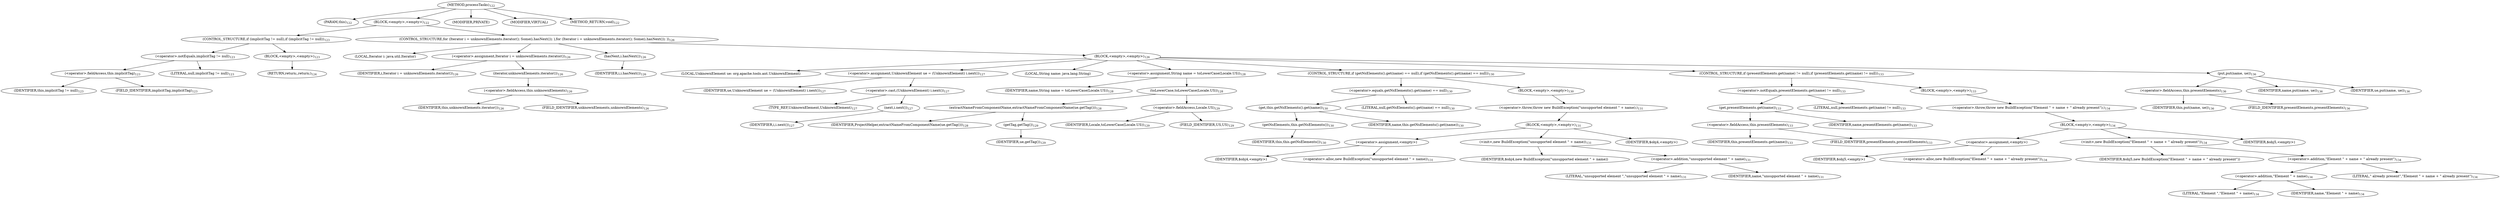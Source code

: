 digraph "processTasks" {  
"226" [label = <(METHOD,processTasks)<SUB>122</SUB>> ]
"6" [label = <(PARAM,this)<SUB>122</SUB>> ]
"227" [label = <(BLOCK,&lt;empty&gt;,&lt;empty&gt;)<SUB>122</SUB>> ]
"228" [label = <(CONTROL_STRUCTURE,if (implicitTag != null),if (implicitTag != null))<SUB>123</SUB>> ]
"229" [label = <(&lt;operator&gt;.notEquals,implicitTag != null)<SUB>123</SUB>> ]
"230" [label = <(&lt;operator&gt;.fieldAccess,this.implicitTag)<SUB>123</SUB>> ]
"231" [label = <(IDENTIFIER,this,implicitTag != null)<SUB>123</SUB>> ]
"232" [label = <(FIELD_IDENTIFIER,implicitTag,implicitTag)<SUB>123</SUB>> ]
"233" [label = <(LITERAL,null,implicitTag != null)<SUB>123</SUB>> ]
"234" [label = <(BLOCK,&lt;empty&gt;,&lt;empty&gt;)<SUB>123</SUB>> ]
"235" [label = <(RETURN,return;,return;)<SUB>124</SUB>> ]
"236" [label = <(CONTROL_STRUCTURE,for (Iterator i = unknownElements.iterator(); Some(i.hasNext()); ),for (Iterator i = unknownElements.iterator(); Some(i.hasNext()); ))<SUB>126</SUB>> ]
"237" [label = <(LOCAL,Iterator i: java.util.Iterator)> ]
"238" [label = <(&lt;operator&gt;.assignment,Iterator i = unknownElements.iterator())<SUB>126</SUB>> ]
"239" [label = <(IDENTIFIER,i,Iterator i = unknownElements.iterator())<SUB>126</SUB>> ]
"240" [label = <(iterator,unknownElements.iterator())<SUB>126</SUB>> ]
"241" [label = <(&lt;operator&gt;.fieldAccess,this.unknownElements)<SUB>126</SUB>> ]
"242" [label = <(IDENTIFIER,this,unknownElements.iterator())<SUB>126</SUB>> ]
"243" [label = <(FIELD_IDENTIFIER,unknownElements,unknownElements)<SUB>126</SUB>> ]
"244" [label = <(hasNext,i.hasNext())<SUB>126</SUB>> ]
"245" [label = <(IDENTIFIER,i,i.hasNext())<SUB>126</SUB>> ]
"246" [label = <(BLOCK,&lt;empty&gt;,&lt;empty&gt;)<SUB>126</SUB>> ]
"247" [label = <(LOCAL,UnknownElement ue: org.apache.tools.ant.UnknownElement)> ]
"248" [label = <(&lt;operator&gt;.assignment,UnknownElement ue = (UnknownElement) i.next())<SUB>127</SUB>> ]
"249" [label = <(IDENTIFIER,ue,UnknownElement ue = (UnknownElement) i.next())<SUB>127</SUB>> ]
"250" [label = <(&lt;operator&gt;.cast,(UnknownElement) i.next())<SUB>127</SUB>> ]
"251" [label = <(TYPE_REF,UnknownElement,UnknownElement)<SUB>127</SUB>> ]
"252" [label = <(next,i.next())<SUB>127</SUB>> ]
"253" [label = <(IDENTIFIER,i,i.next())<SUB>127</SUB>> ]
"254" [label = <(LOCAL,String name: java.lang.String)> ]
"255" [label = <(&lt;operator&gt;.assignment,String name = toLowerCase(Locale.US))<SUB>128</SUB>> ]
"256" [label = <(IDENTIFIER,name,String name = toLowerCase(Locale.US))<SUB>128</SUB>> ]
"257" [label = <(toLowerCase,toLowerCase(Locale.US))<SUB>128</SUB>> ]
"258" [label = <(extractNameFromComponentName,extractNameFromComponentName(ue.getTag()))<SUB>128</SUB>> ]
"259" [label = <(IDENTIFIER,ProjectHelper,extractNameFromComponentName(ue.getTag()))<SUB>128</SUB>> ]
"260" [label = <(getTag,getTag())<SUB>129</SUB>> ]
"261" [label = <(IDENTIFIER,ue,getTag())<SUB>129</SUB>> ]
"262" [label = <(&lt;operator&gt;.fieldAccess,Locale.US)<SUB>129</SUB>> ]
"263" [label = <(IDENTIFIER,Locale,toLowerCase(Locale.US))<SUB>129</SUB>> ]
"264" [label = <(FIELD_IDENTIFIER,US,US)<SUB>129</SUB>> ]
"265" [label = <(CONTROL_STRUCTURE,if (getNsElements().get(name) == null),if (getNsElements().get(name) == null))<SUB>130</SUB>> ]
"266" [label = <(&lt;operator&gt;.equals,getNsElements().get(name) == null)<SUB>130</SUB>> ]
"267" [label = <(get,this.getNsElements().get(name))<SUB>130</SUB>> ]
"268" [label = <(getNsElements,this.getNsElements())<SUB>130</SUB>> ]
"5" [label = <(IDENTIFIER,this,this.getNsElements())<SUB>130</SUB>> ]
"269" [label = <(IDENTIFIER,name,this.getNsElements().get(name))<SUB>130</SUB>> ]
"270" [label = <(LITERAL,null,getNsElements().get(name) == null)<SUB>130</SUB>> ]
"271" [label = <(BLOCK,&lt;empty&gt;,&lt;empty&gt;)<SUB>130</SUB>> ]
"272" [label = <(&lt;operator&gt;.throw,throw new BuildException(&quot;unsupported element &quot; + name);)<SUB>131</SUB>> ]
"273" [label = <(BLOCK,&lt;empty&gt;,&lt;empty&gt;)<SUB>131</SUB>> ]
"274" [label = <(&lt;operator&gt;.assignment,&lt;empty&gt;)> ]
"275" [label = <(IDENTIFIER,$obj4,&lt;empty&gt;)> ]
"276" [label = <(&lt;operator&gt;.alloc,new BuildException(&quot;unsupported element &quot; + name))<SUB>131</SUB>> ]
"277" [label = <(&lt;init&gt;,new BuildException(&quot;unsupported element &quot; + name))<SUB>131</SUB>> ]
"278" [label = <(IDENTIFIER,$obj4,new BuildException(&quot;unsupported element &quot; + name))> ]
"279" [label = <(&lt;operator&gt;.addition,&quot;unsupported element &quot; + name)<SUB>131</SUB>> ]
"280" [label = <(LITERAL,&quot;unsupported element &quot;,&quot;unsupported element &quot; + name)<SUB>131</SUB>> ]
"281" [label = <(IDENTIFIER,name,&quot;unsupported element &quot; + name)<SUB>131</SUB>> ]
"282" [label = <(IDENTIFIER,$obj4,&lt;empty&gt;)> ]
"283" [label = <(CONTROL_STRUCTURE,if (presentElements.get(name) != null),if (presentElements.get(name) != null))<SUB>133</SUB>> ]
"284" [label = <(&lt;operator&gt;.notEquals,presentElements.get(name) != null)<SUB>133</SUB>> ]
"285" [label = <(get,presentElements.get(name))<SUB>133</SUB>> ]
"286" [label = <(&lt;operator&gt;.fieldAccess,this.presentElements)<SUB>133</SUB>> ]
"287" [label = <(IDENTIFIER,this,presentElements.get(name))<SUB>133</SUB>> ]
"288" [label = <(FIELD_IDENTIFIER,presentElements,presentElements)<SUB>133</SUB>> ]
"289" [label = <(IDENTIFIER,name,presentElements.get(name))<SUB>133</SUB>> ]
"290" [label = <(LITERAL,null,presentElements.get(name) != null)<SUB>133</SUB>> ]
"291" [label = <(BLOCK,&lt;empty&gt;,&lt;empty&gt;)<SUB>133</SUB>> ]
"292" [label = <(&lt;operator&gt;.throw,throw new BuildException(&quot;Element &quot; + name + &quot; already present&quot;);)<SUB>134</SUB>> ]
"293" [label = <(BLOCK,&lt;empty&gt;,&lt;empty&gt;)<SUB>134</SUB>> ]
"294" [label = <(&lt;operator&gt;.assignment,&lt;empty&gt;)> ]
"295" [label = <(IDENTIFIER,$obj5,&lt;empty&gt;)> ]
"296" [label = <(&lt;operator&gt;.alloc,new BuildException(&quot;Element &quot; + name + &quot; already present&quot;))<SUB>134</SUB>> ]
"297" [label = <(&lt;init&gt;,new BuildException(&quot;Element &quot; + name + &quot; already present&quot;))<SUB>134</SUB>> ]
"298" [label = <(IDENTIFIER,$obj5,new BuildException(&quot;Element &quot; + name + &quot; already present&quot;))> ]
"299" [label = <(&lt;operator&gt;.addition,&quot;Element &quot; + name + &quot; already present&quot;)<SUB>134</SUB>> ]
"300" [label = <(&lt;operator&gt;.addition,&quot;Element &quot; + name)<SUB>134</SUB>> ]
"301" [label = <(LITERAL,&quot;Element &quot;,&quot;Element &quot; + name)<SUB>134</SUB>> ]
"302" [label = <(IDENTIFIER,name,&quot;Element &quot; + name)<SUB>134</SUB>> ]
"303" [label = <(LITERAL,&quot; already present&quot;,&quot;Element &quot; + name + &quot; already present&quot;)<SUB>134</SUB>> ]
"304" [label = <(IDENTIFIER,$obj5,&lt;empty&gt;)> ]
"305" [label = <(put,put(name, ue))<SUB>136</SUB>> ]
"306" [label = <(&lt;operator&gt;.fieldAccess,this.presentElements)<SUB>136</SUB>> ]
"307" [label = <(IDENTIFIER,this,put(name, ue))<SUB>136</SUB>> ]
"308" [label = <(FIELD_IDENTIFIER,presentElements,presentElements)<SUB>136</SUB>> ]
"309" [label = <(IDENTIFIER,name,put(name, ue))<SUB>136</SUB>> ]
"310" [label = <(IDENTIFIER,ue,put(name, ue))<SUB>136</SUB>> ]
"311" [label = <(MODIFIER,PRIVATE)> ]
"312" [label = <(MODIFIER,VIRTUAL)> ]
"313" [label = <(METHOD_RETURN,void)<SUB>122</SUB>> ]
  "226" -> "6" 
  "226" -> "227" 
  "226" -> "311" 
  "226" -> "312" 
  "226" -> "313" 
  "227" -> "228" 
  "227" -> "236" 
  "228" -> "229" 
  "228" -> "234" 
  "229" -> "230" 
  "229" -> "233" 
  "230" -> "231" 
  "230" -> "232" 
  "234" -> "235" 
  "236" -> "237" 
  "236" -> "238" 
  "236" -> "244" 
  "236" -> "246" 
  "238" -> "239" 
  "238" -> "240" 
  "240" -> "241" 
  "241" -> "242" 
  "241" -> "243" 
  "244" -> "245" 
  "246" -> "247" 
  "246" -> "248" 
  "246" -> "254" 
  "246" -> "255" 
  "246" -> "265" 
  "246" -> "283" 
  "246" -> "305" 
  "248" -> "249" 
  "248" -> "250" 
  "250" -> "251" 
  "250" -> "252" 
  "252" -> "253" 
  "255" -> "256" 
  "255" -> "257" 
  "257" -> "258" 
  "257" -> "262" 
  "258" -> "259" 
  "258" -> "260" 
  "260" -> "261" 
  "262" -> "263" 
  "262" -> "264" 
  "265" -> "266" 
  "265" -> "271" 
  "266" -> "267" 
  "266" -> "270" 
  "267" -> "268" 
  "267" -> "269" 
  "268" -> "5" 
  "271" -> "272" 
  "272" -> "273" 
  "273" -> "274" 
  "273" -> "277" 
  "273" -> "282" 
  "274" -> "275" 
  "274" -> "276" 
  "277" -> "278" 
  "277" -> "279" 
  "279" -> "280" 
  "279" -> "281" 
  "283" -> "284" 
  "283" -> "291" 
  "284" -> "285" 
  "284" -> "290" 
  "285" -> "286" 
  "285" -> "289" 
  "286" -> "287" 
  "286" -> "288" 
  "291" -> "292" 
  "292" -> "293" 
  "293" -> "294" 
  "293" -> "297" 
  "293" -> "304" 
  "294" -> "295" 
  "294" -> "296" 
  "297" -> "298" 
  "297" -> "299" 
  "299" -> "300" 
  "299" -> "303" 
  "300" -> "301" 
  "300" -> "302" 
  "305" -> "306" 
  "305" -> "309" 
  "305" -> "310" 
  "306" -> "307" 
  "306" -> "308" 
}
